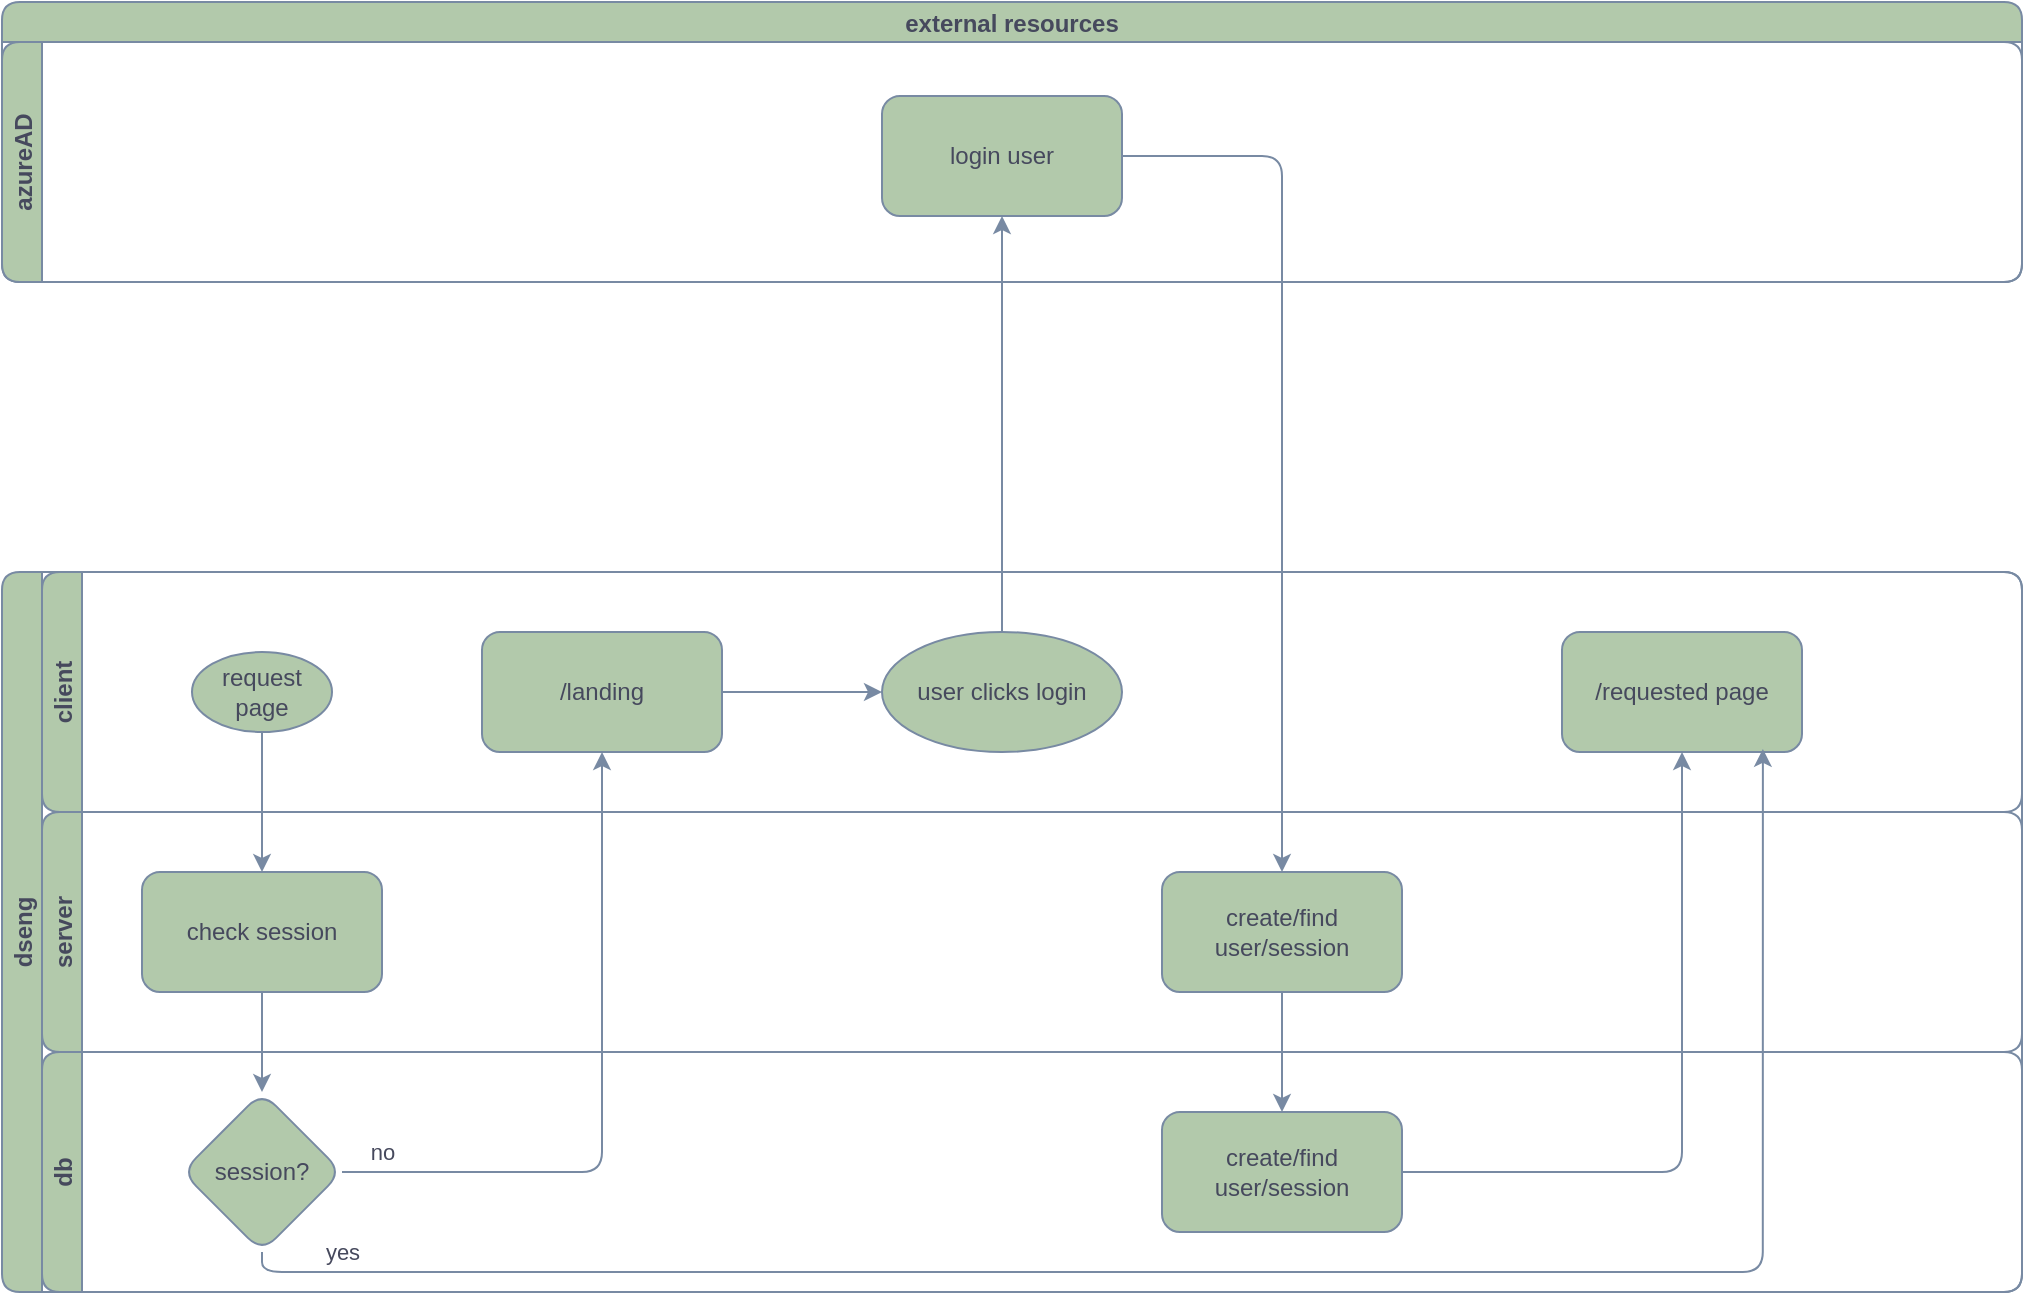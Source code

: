 <mxfile>
    <diagram id="uNM_x39YsUZPwdnTxKjy" name="Page-1">
        <mxGraphModel dx="1406" dy="871" grid="0" gridSize="10" guides="1" tooltips="1" connect="1" arrows="1" fold="1" page="0" pageScale="1" pageWidth="1600" pageHeight="1200" math="0" shadow="0">
            <root>
                <mxCell id="0"/>
                <mxCell id="1" parent="0"/>
                <mxCell id="2" value="dseng" style="swimlane;childLayout=stackLayout;resizeParent=1;resizeParentMax=0;horizontal=0;startSize=20;horizontalStack=0;fillColor=#B2C9AB;strokeColor=#788AA3;fontColor=#46495D;rounded=1;" parent="1" vertex="1">
                    <mxGeometry x="295" y="580" width="1010" height="360" as="geometry"/>
                </mxCell>
                <mxCell id="3" value="client" style="swimlane;startSize=20;horizontal=0;fillColor=#B2C9AB;strokeColor=#788AA3;fontColor=#46495D;rounded=1;" parent="2" vertex="1">
                    <mxGeometry x="20" width="990" height="120" as="geometry">
                        <mxRectangle x="20" width="990" height="20" as="alternateBounds"/>
                    </mxGeometry>
                </mxCell>
                <mxCell id="4" value="request page" style="ellipse;whiteSpace=wrap;html=1;fillColor=#B2C9AB;strokeColor=#788AA3;fontColor=#46495D;rounded=1;" parent="3" vertex="1">
                    <mxGeometry x="75" y="40" width="70" height="40" as="geometry"/>
                </mxCell>
                <mxCell id="5" value="" style="edgeStyle=orthogonalEdgeStyle;orthogonalLoop=1;jettySize=auto;html=1;strokeColor=#788AA3;fontColor=#46495D;" parent="3" source="6" target="7" edge="1">
                    <mxGeometry relative="1" as="geometry"/>
                </mxCell>
                <mxCell id="6" value="/landing" style="whiteSpace=wrap;html=1;fillColor=#B2C9AB;strokeColor=#788AA3;fontColor=#46495D;rounded=1;" parent="3" vertex="1">
                    <mxGeometry x="220" y="30" width="120" height="60" as="geometry"/>
                </mxCell>
                <mxCell id="7" value="user clicks login" style="ellipse;whiteSpace=wrap;html=1;fillColor=#B2C9AB;strokeColor=#788AA3;fontColor=#46495D;rounded=1;" parent="3" vertex="1">
                    <mxGeometry x="420" y="30" width="120" height="60" as="geometry"/>
                </mxCell>
                <mxCell id="8" value="/requested page" style="whiteSpace=wrap;html=1;fillColor=#B2C9AB;strokeColor=#788AA3;fontColor=#46495D;rounded=1;" parent="3" vertex="1">
                    <mxGeometry x="760" y="30" width="120" height="60" as="geometry"/>
                </mxCell>
                <mxCell id="9" value="server" style="swimlane;startSize=20;horizontal=0;fillColor=#B2C9AB;strokeColor=#788AA3;fontColor=#46495D;rounded=1;" parent="2" vertex="1">
                    <mxGeometry x="20" y="120" width="990" height="120" as="geometry">
                        <mxRectangle x="20" y="120" width="990" height="20" as="alternateBounds"/>
                    </mxGeometry>
                </mxCell>
                <mxCell id="10" value="check session" style="whiteSpace=wrap;html=1;fillColor=#B2C9AB;strokeColor=#788AA3;fontColor=#46495D;rounded=1;" parent="9" vertex="1">
                    <mxGeometry x="50" y="30" width="120" height="60" as="geometry"/>
                </mxCell>
                <mxCell id="11" value="create/find user/session" style="whiteSpace=wrap;html=1;fillColor=#B2C9AB;strokeColor=#788AA3;fontColor=#46495D;rounded=1;" parent="9" vertex="1">
                    <mxGeometry x="560" y="30" width="120" height="60" as="geometry"/>
                </mxCell>
                <mxCell id="12" value="db" style="swimlane;startSize=20;horizontal=0;fillColor=#B2C9AB;strokeColor=#788AA3;fontColor=#46495D;rounded=1;" parent="2" vertex="1">
                    <mxGeometry x="20" y="240" width="990" height="120" as="geometry"/>
                </mxCell>
                <mxCell id="13" value="session?" style="rhombus;whiteSpace=wrap;html=1;fillColor=#B2C9AB;strokeColor=#788AA3;fontColor=#46495D;rounded=1;" parent="12" vertex="1">
                    <mxGeometry x="70" y="20" width="80" height="80" as="geometry"/>
                </mxCell>
                <mxCell id="14" value="create/find user/session" style="whiteSpace=wrap;html=1;fillColor=#B2C9AB;strokeColor=#788AA3;fontColor=#46495D;rounded=1;" parent="12" vertex="1">
                    <mxGeometry x="560" y="30" width="120" height="60" as="geometry"/>
                </mxCell>
                <mxCell id="15" value="" style="edgeStyle=orthogonalEdgeStyle;orthogonalLoop=1;jettySize=auto;html=1;strokeColor=#788AA3;fontColor=#46495D;" parent="2" source="13" target="6" edge="1">
                    <mxGeometry relative="1" as="geometry"/>
                </mxCell>
                <mxCell id="16" value="no" style="edgeLabel;html=1;align=center;verticalAlign=middle;resizable=0;points=[];fontColor=#46495D;rounded=1;" parent="15" vertex="1" connectable="0">
                    <mxGeometry x="0.33" relative="1" as="geometry">
                        <mxPoint x="-110" y="86" as="offset"/>
                    </mxGeometry>
                </mxCell>
                <mxCell id="17" value="" style="edgeStyle=orthogonalEdgeStyle;orthogonalLoop=1;jettySize=auto;html=1;strokeColor=#788AA3;fontColor=#46495D;" parent="2" source="4" target="10" edge="1">
                    <mxGeometry relative="1" as="geometry"/>
                </mxCell>
                <mxCell id="18" value="" style="edgeStyle=orthogonalEdgeStyle;orthogonalLoop=1;jettySize=auto;html=1;strokeColor=#788AA3;fontColor=#46495D;" parent="2" source="10" target="13" edge="1">
                    <mxGeometry relative="1" as="geometry"/>
                </mxCell>
                <mxCell id="19" value="" style="edgeStyle=orthogonalEdgeStyle;orthogonalLoop=1;jettySize=auto;html=1;strokeColor=#788AA3;fontColor=#46495D;" parent="2" source="11" target="14" edge="1">
                    <mxGeometry relative="1" as="geometry"/>
                </mxCell>
                <mxCell id="20" value="" style="edgeStyle=orthogonalEdgeStyle;orthogonalLoop=1;jettySize=auto;html=1;strokeColor=#788AA3;fontColor=#46495D;" parent="2" source="14" target="8" edge="1">
                    <mxGeometry relative="1" as="geometry"/>
                </mxCell>
                <mxCell id="21" style="edgeStyle=orthogonalEdgeStyle;orthogonalLoop=1;jettySize=auto;html=1;exitX=0.5;exitY=1;exitDx=0;exitDy=0;entryX=0.837;entryY=0.974;entryDx=0;entryDy=0;entryPerimeter=0;strokeColor=#788AA3;fontColor=#46495D;" parent="2" source="13" target="8" edge="1">
                    <mxGeometry relative="1" as="geometry">
                        <Array as="points">
                            <mxPoint x="130" y="350"/>
                            <mxPoint x="880" y="350"/>
                        </Array>
                    </mxGeometry>
                </mxCell>
                <mxCell id="22" value="yes" style="edgeLabel;html=1;align=center;verticalAlign=middle;resizable=0;points=[];fontColor=#46495D;rounded=1;" parent="21" vertex="1" connectable="0">
                    <mxGeometry x="-0.486" y="2" relative="1" as="geometry">
                        <mxPoint x="-213" y="-8" as="offset"/>
                    </mxGeometry>
                </mxCell>
                <mxCell id="23" value="external resources" style="swimlane;childLayout=stackLayout;resizeParent=1;resizeParentMax=0;horizontal=1;startSize=20;horizontalStack=0;fillColor=#B2C9AB;strokeColor=#788AA3;fontColor=#46495D;rounded=1;" parent="1" vertex="1">
                    <mxGeometry x="295" y="295" width="1010" height="140" as="geometry">
                        <mxRectangle x="295" y="260" width="134" height="20" as="alternateBounds"/>
                    </mxGeometry>
                </mxCell>
                <mxCell id="24" value="azureAD" style="swimlane;startSize=20;horizontal=0;fillColor=#B2C9AB;strokeColor=#788AA3;fontColor=#46495D;rounded=1;" parent="23" vertex="1">
                    <mxGeometry y="20" width="1010" height="120" as="geometry">
                        <mxRectangle y="20" width="1010" height="20" as="alternateBounds"/>
                    </mxGeometry>
                </mxCell>
                <mxCell id="26" value="login user" style="whiteSpace=wrap;html=1;fillColor=#B2C9AB;strokeColor=#788AA3;fontColor=#46495D;rounded=1;" parent="24" vertex="1">
                    <mxGeometry x="440" y="27" width="120" height="60" as="geometry"/>
                </mxCell>
                <mxCell id="27" value="" style="edgeStyle=orthogonalEdgeStyle;orthogonalLoop=1;jettySize=auto;html=1;strokeColor=#788AA3;fontColor=#46495D;" parent="1" source="7" target="26" edge="1">
                    <mxGeometry relative="1" as="geometry"/>
                </mxCell>
                <mxCell id="28" value="" style="edgeStyle=orthogonalEdgeStyle;orthogonalLoop=1;jettySize=auto;html=1;strokeColor=#788AA3;fontColor=#46495D;" parent="1" source="26" target="11" edge="1">
                    <mxGeometry relative="1" as="geometry"/>
                </mxCell>
            </root>
        </mxGraphModel>
    </diagram>
</mxfile>